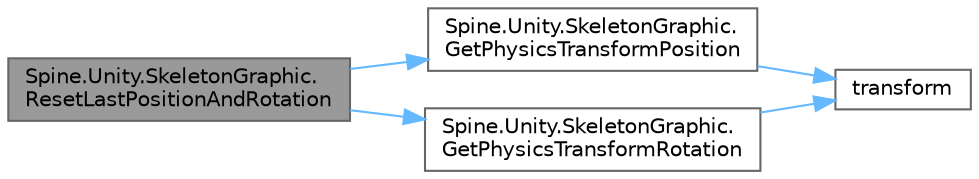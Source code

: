 digraph "Spine.Unity.SkeletonGraphic.ResetLastPositionAndRotation"
{
 // LATEX_PDF_SIZE
  bgcolor="transparent";
  edge [fontname=Helvetica,fontsize=10,labelfontname=Helvetica,labelfontsize=10];
  node [fontname=Helvetica,fontsize=10,shape=box,height=0.2,width=0.4];
  rankdir="LR";
  Node1 [id="Node000001",label="Spine.Unity.SkeletonGraphic.\lResetLastPositionAndRotation",height=0.2,width=0.4,color="gray40", fillcolor="grey60", style="filled", fontcolor="black",tooltip=" "];
  Node1 -> Node2 [id="edge5_Node000001_Node000002",color="steelblue1",style="solid",tooltip=" "];
  Node2 [id="Node000002",label="Spine.Unity.SkeletonGraphic.\lGetPhysicsTransformPosition",height=0.2,width=0.4,color="grey40", fillcolor="white", style="filled",URL="$class_spine_1_1_unity_1_1_skeleton_graphic.html#adbfbd0cc319efed5c4cfa2014b08459e",tooltip=" "];
  Node2 -> Node3 [id="edge6_Node000002_Node000003",color="steelblue1",style="solid",tooltip=" "];
  Node3 [id="Node000003",label="transform",height=0.2,width=0.4,color="grey40", fillcolor="white", style="filled",URL="$geometry_8cpp.html#ad05130a1d9f2e9708c1125b4cc2fe7cb",tooltip=" "];
  Node1 -> Node4 [id="edge7_Node000001_Node000004",color="steelblue1",style="solid",tooltip=" "];
  Node4 [id="Node000004",label="Spine.Unity.SkeletonGraphic.\lGetPhysicsTransformRotation",height=0.2,width=0.4,color="grey40", fillcolor="white", style="filled",URL="$class_spine_1_1_unity_1_1_skeleton_graphic.html#a5e63c4e02f0291875e852ed693ade658",tooltip=" "];
  Node4 -> Node3 [id="edge8_Node000004_Node000003",color="steelblue1",style="solid",tooltip=" "];
}
